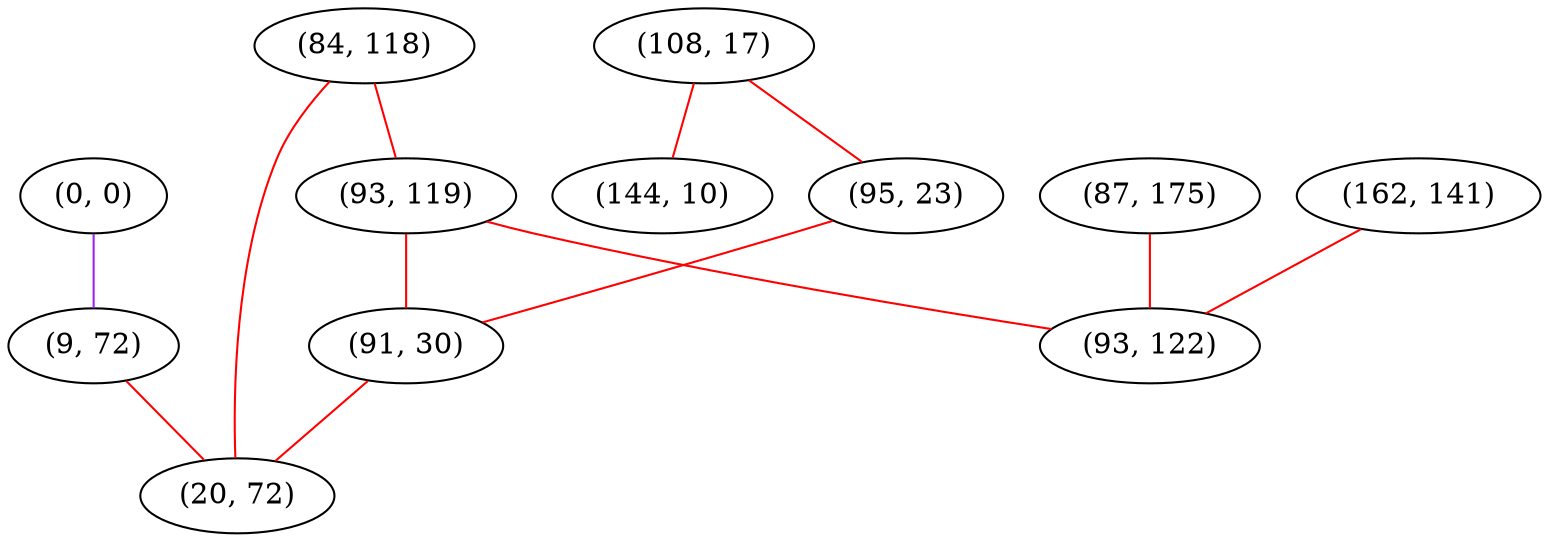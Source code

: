 graph "" {
"(0, 0)";
"(84, 118)";
"(9, 72)";
"(162, 141)";
"(93, 119)";
"(108, 17)";
"(95, 23)";
"(91, 30)";
"(20, 72)";
"(87, 175)";
"(93, 122)";
"(144, 10)";
"(0, 0)" -- "(9, 72)"  [color=purple, key=0, weight=4];
"(84, 118)" -- "(93, 119)"  [color=red, key=0, weight=1];
"(84, 118)" -- "(20, 72)"  [color=red, key=0, weight=1];
"(9, 72)" -- "(20, 72)"  [color=red, key=0, weight=1];
"(162, 141)" -- "(93, 122)"  [color=red, key=0, weight=1];
"(93, 119)" -- "(93, 122)"  [color=red, key=0, weight=1];
"(93, 119)" -- "(91, 30)"  [color=red, key=0, weight=1];
"(108, 17)" -- "(95, 23)"  [color=red, key=0, weight=1];
"(108, 17)" -- "(144, 10)"  [color=red, key=0, weight=1];
"(95, 23)" -- "(91, 30)"  [color=red, key=0, weight=1];
"(91, 30)" -- "(20, 72)"  [color=red, key=0, weight=1];
"(87, 175)" -- "(93, 122)"  [color=red, key=0, weight=1];
}
